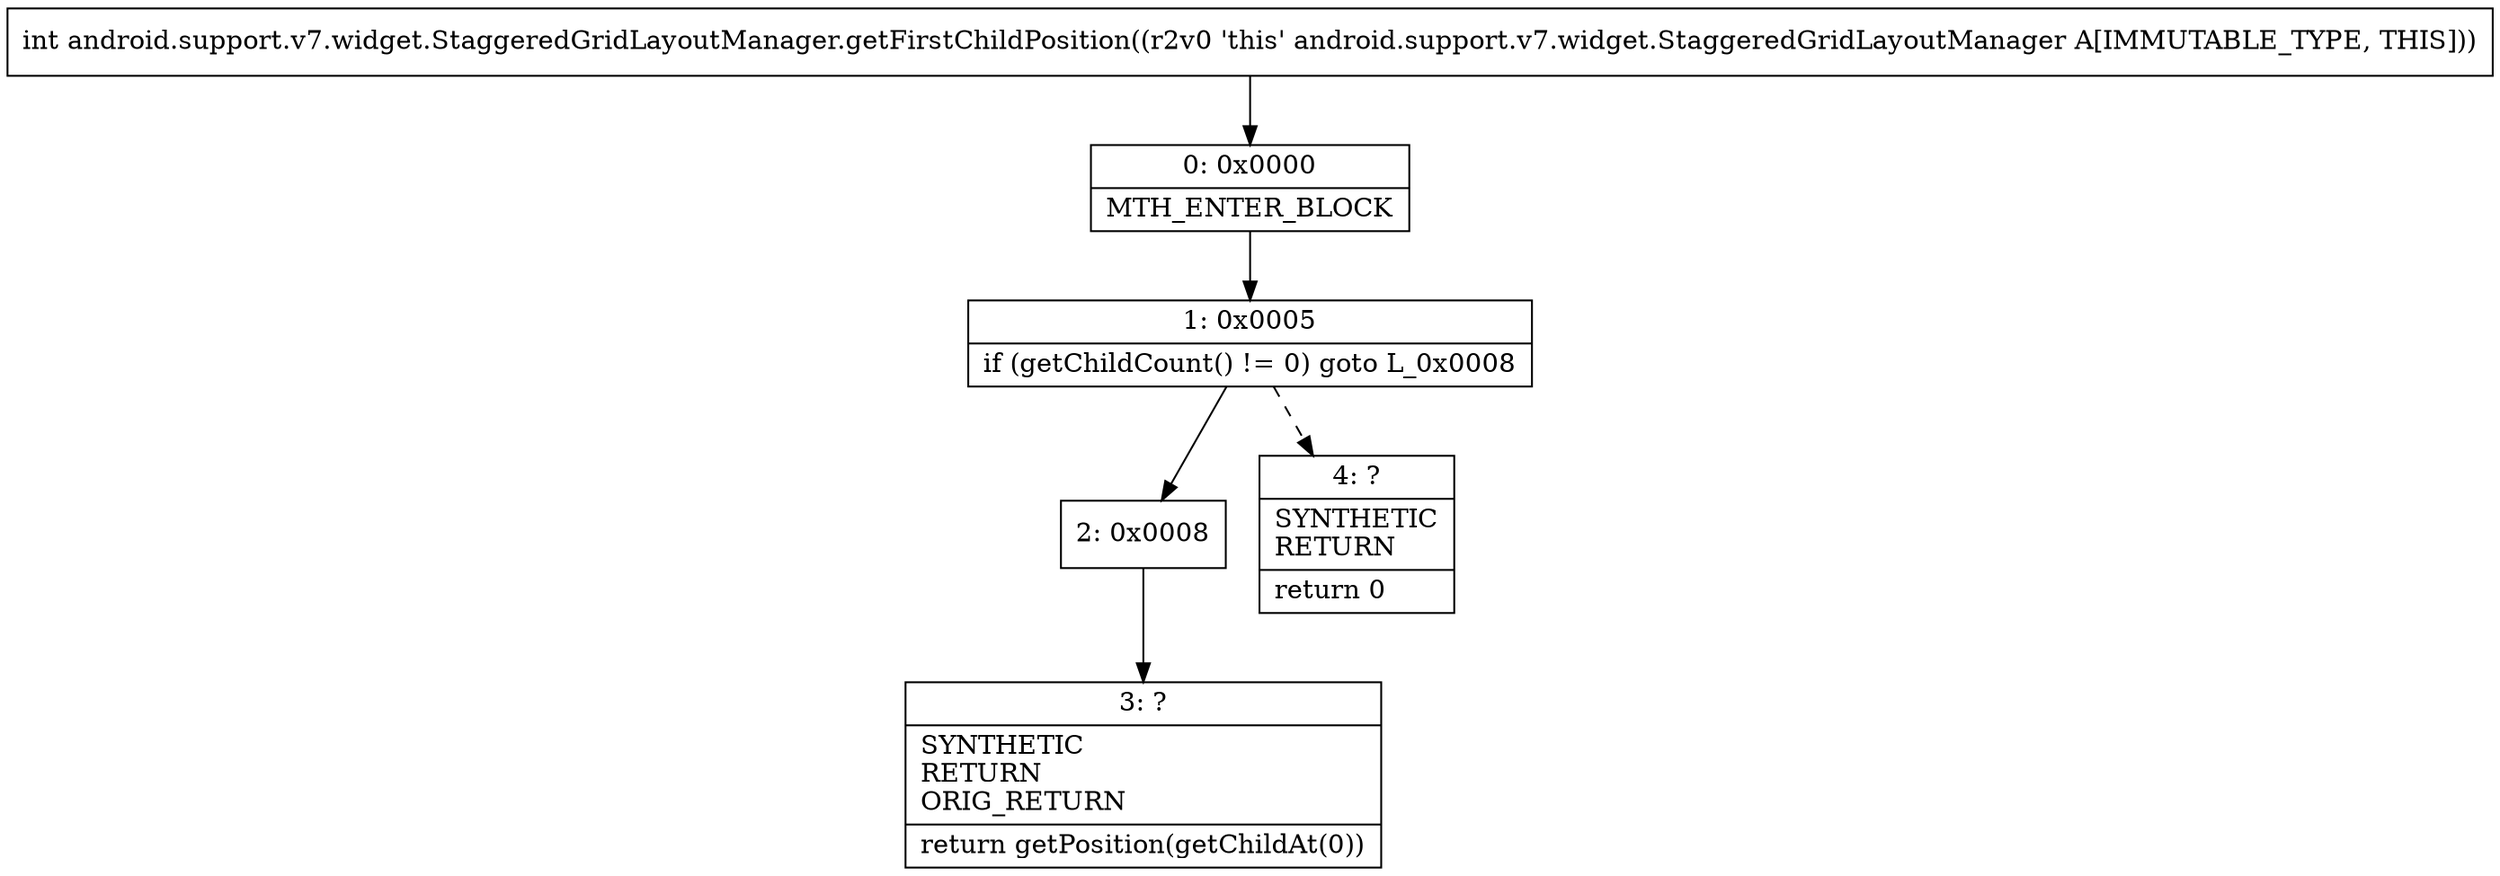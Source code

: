 digraph "CFG forandroid.support.v7.widget.StaggeredGridLayoutManager.getFirstChildPosition()I" {
Node_0 [shape=record,label="{0\:\ 0x0000|MTH_ENTER_BLOCK\l}"];
Node_1 [shape=record,label="{1\:\ 0x0005|if (getChildCount() != 0) goto L_0x0008\l}"];
Node_2 [shape=record,label="{2\:\ 0x0008}"];
Node_3 [shape=record,label="{3\:\ ?|SYNTHETIC\lRETURN\lORIG_RETURN\l|return getPosition(getChildAt(0))\l}"];
Node_4 [shape=record,label="{4\:\ ?|SYNTHETIC\lRETURN\l|return 0\l}"];
MethodNode[shape=record,label="{int android.support.v7.widget.StaggeredGridLayoutManager.getFirstChildPosition((r2v0 'this' android.support.v7.widget.StaggeredGridLayoutManager A[IMMUTABLE_TYPE, THIS])) }"];
MethodNode -> Node_0;
Node_0 -> Node_1;
Node_1 -> Node_2;
Node_1 -> Node_4[style=dashed];
Node_2 -> Node_3;
}

